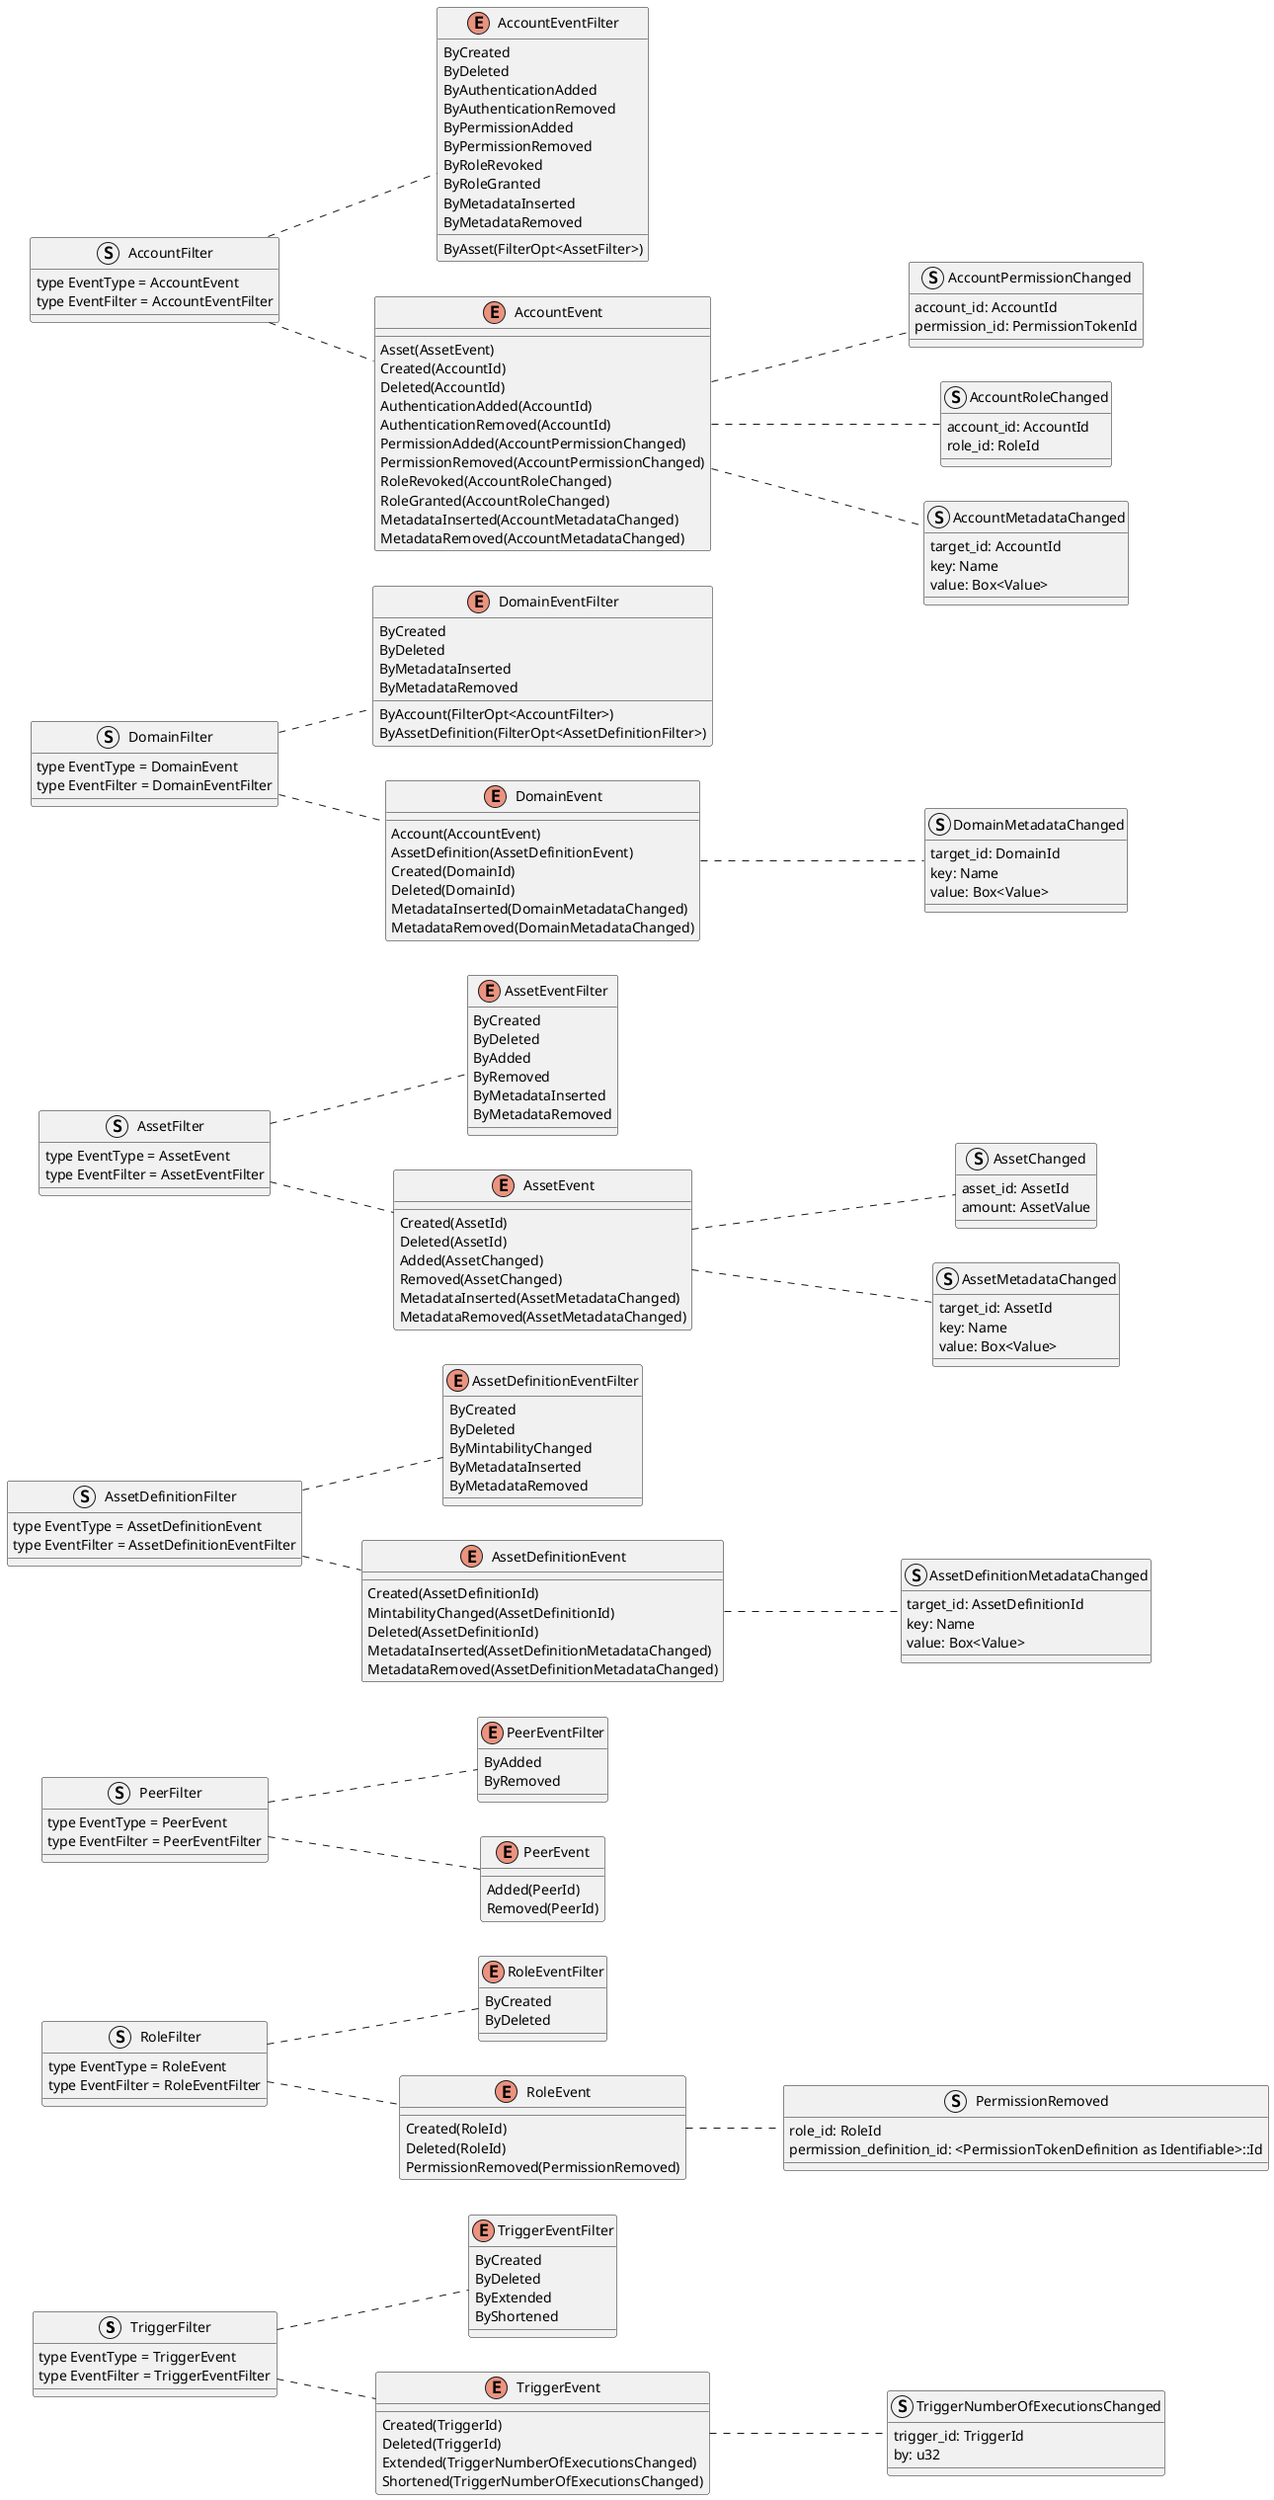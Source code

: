 @startuml

left to right direction

struct TriggerFilter {
    type EventType = TriggerEvent
    type EventFilter = TriggerEventFilter
}

enum TriggerEventFilter {
    ByCreated
    ByDeleted
    ByExtended
    ByShortened
}

enum TriggerEvent {
    Created(TriggerId)
    Deleted(TriggerId)
    Extended(TriggerNumberOfExecutionsChanged)
    Shortened(TriggerNumberOfExecutionsChanged)
}

struct TriggerNumberOfExecutionsChanged {
    trigger_id: TriggerId
    by: u32
}

TriggerFilter .. TriggerEvent
TriggerEvent .. TriggerNumberOfExecutionsChanged
TriggerFilter .. TriggerEventFilter


struct RoleFilter {
    type EventType = RoleEvent
    type EventFilter = RoleEventFilter
}   

enum RoleEventFilter {
    ByCreated
    ByDeleted
}

enum RoleEvent {
    Created(RoleId)
    Deleted(RoleId)
    PermissionRemoved(PermissionRemoved)
}

struct PermissionRemoved {
    role_id: RoleId
    permission_definition_id: <PermissionTokenDefinition as Identifiable>::Id
}

RoleFilter .. RoleEvent
RoleEvent .. PermissionRemoved
RoleFilter .. RoleEventFilter 


struct PeerFilter {
    type EventType = PeerEvent
    type EventFilter = PeerEventFilter
}

enum PeerEventFilter {
    ByAdded
    ByRemoved
}

enum PeerEvent {
    Added(PeerId)
    Removed(PeerId)
}

PeerFilter .. PeerEvent
PeerFilter .. PeerEventFilter




struct AssetDefinitionFilter {
    type EventType = AssetDefinitionEvent
    type EventFilter = AssetDefinitionEventFilter
}

enum AssetDefinitionEventFilter {
    ByCreated
    ByDeleted
    ByMintabilityChanged
    ByMetadataInserted
    ByMetadataRemoved
}

enum AssetDefinitionEvent {
    Created(AssetDefinitionId)
    MintabilityChanged(AssetDefinitionId)
    Deleted(AssetDefinitionId)
    MetadataInserted(AssetDefinitionMetadataChanged)
    MetadataRemoved(AssetDefinitionMetadataChanged)
}

struct AssetDefinitionMetadataChanged {
    target_id: AssetDefinitionId
    key: Name
    value: Box<Value>
}

AssetDefinitionFilter .. AssetDefinitionEvent
AssetDefinitionEvent .. AssetDefinitionMetadataChanged
AssetDefinitionFilter .. AssetDefinitionEventFilter



struct AssetFilter {
    type EventType = AssetEvent
    type EventFilter = AssetEventFilter
}

enum AssetEventFilter {
    ByCreated
    ByDeleted
    ByAdded
    ByRemoved
    ByMetadataInserted
    ByMetadataRemoved
}

enum AssetEvent {
    Created(AssetId)
    Deleted(AssetId)
    Added(AssetChanged)
    Removed(AssetChanged)
    MetadataInserted(AssetMetadataChanged)
    MetadataRemoved(AssetMetadataChanged)
}

struct AssetChanged {
    asset_id: AssetId
    amount: AssetValue
}

struct AssetMetadataChanged {
    target_id: AssetId
    key: Name
    value: Box<Value>
}

AssetFilter .. AssetEvent
AssetEvent .. AssetChanged
AssetEvent .. AssetMetadataChanged
AssetFilter .. AssetEventFilter



struct DomainFilter {
    type EventType = DomainEvent
    type EventFilter = DomainEventFilter
}

enum DomainEventFilter {
    ByAccount(FilterOpt<AccountFilter>)
    ByAssetDefinition(FilterOpt<AssetDefinitionFilter>)
    ByCreated
    ByDeleted
    ByMetadataInserted
    ByMetadataRemoved
}

enum DomainEvent {
    Account(AccountEvent)
    AssetDefinition(AssetDefinitionEvent)
    Created(DomainId)
    Deleted(DomainId)
    MetadataInserted(DomainMetadataChanged)
    MetadataRemoved(DomainMetadataChanged)
}

struct DomainMetadataChanged {
    target_id: DomainId
    key: Name
    value: Box<Value>
}

DomainFilter .. DomainEvent
DomainEvent .. DomainMetadataChanged
DomainFilter .. DomainEventFilter


struct AccountFilter {
    type EventType = AccountEvent
    type EventFilter = AccountEventFilter
}

enum AccountEventFilter {
    ByAsset(FilterOpt<AssetFilter>)
    ByCreated
    ByDeleted
    ByAuthenticationAdded
    ByAuthenticationRemoved
    ByPermissionAdded
    ByPermissionRemoved
    ByRoleRevoked
    ByRoleGranted
    ByMetadataInserted
    ByMetadataRemoved
}

enum AccountEvent {
    Asset(AssetEvent)
    Created(AccountId)
    Deleted(AccountId)
    AuthenticationAdded(AccountId)
    AuthenticationRemoved(AccountId)
    PermissionAdded(AccountPermissionChanged)
    PermissionRemoved(AccountPermissionChanged)
    RoleRevoked(AccountRoleChanged)
    RoleGranted(AccountRoleChanged)
    MetadataInserted(AccountMetadataChanged)
    MetadataRemoved(AccountMetadataChanged)
}

struct AccountPermissionChanged {
    account_id: AccountId
    permission_id: PermissionTokenId
}

struct AccountRoleChanged {
    account_id: AccountId
    role_id: RoleId
}

struct AccountMetadataChanged {
    target_id: AccountId
    key: Name
    value: Box<Value>
}

AccountFilter .. AccountEvent
AccountEvent .. AccountPermissionChanged
AccountEvent .. AccountRoleChanged
AccountEvent .. AccountMetadataChanged
AccountFilter .. AccountEventFilter

@enduml
